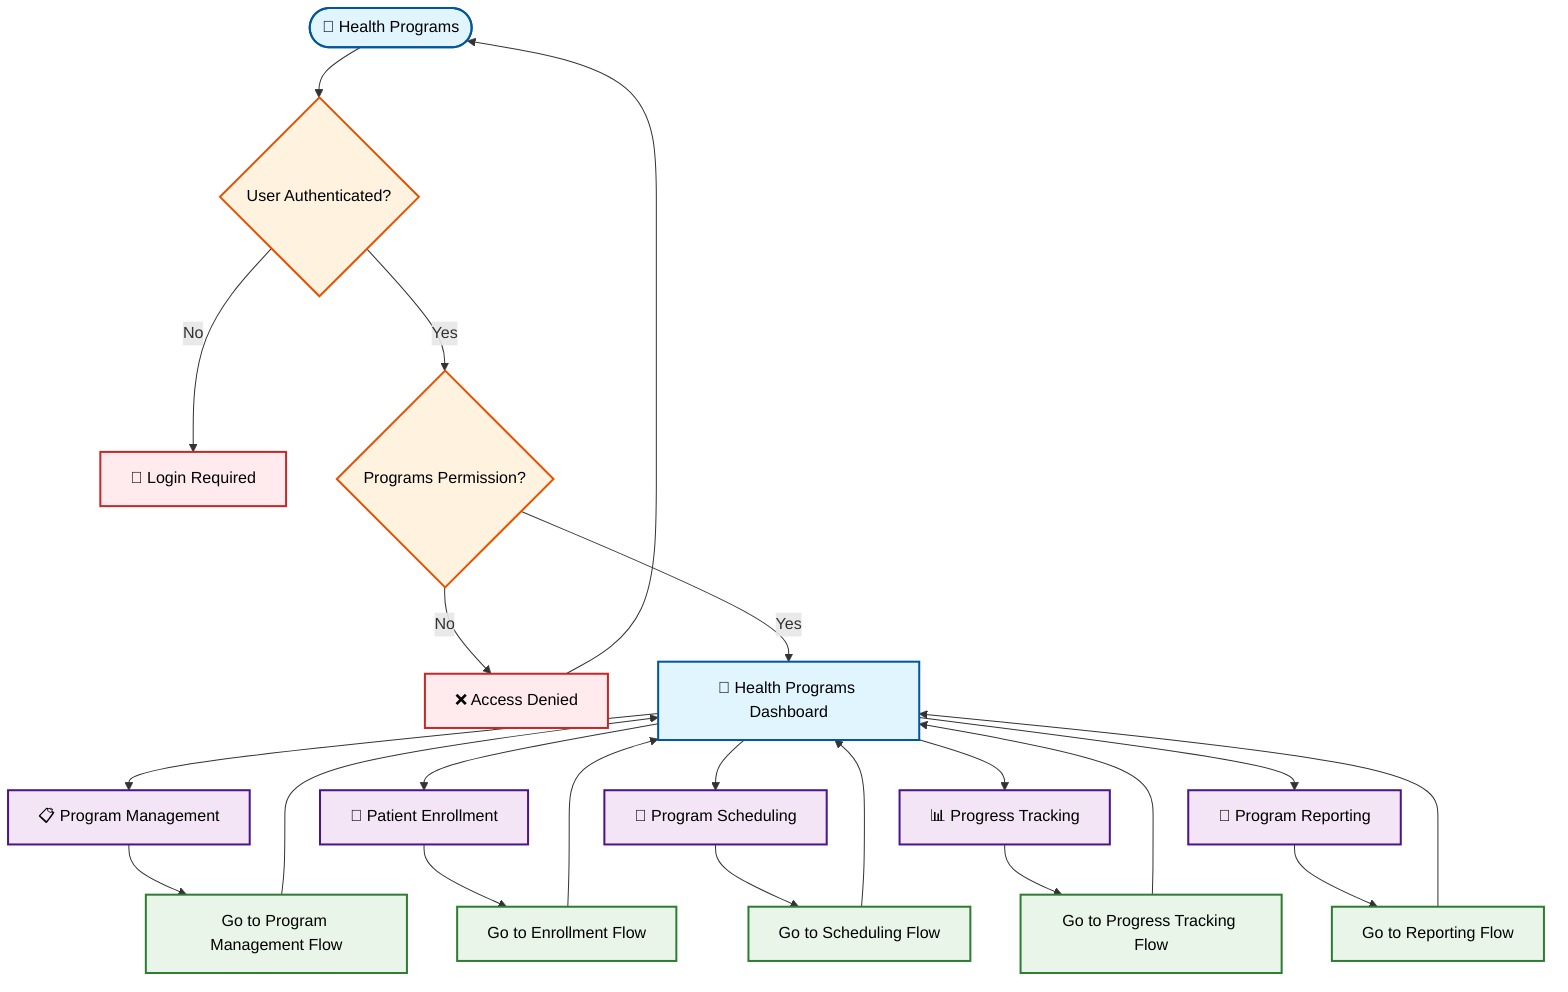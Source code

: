 flowchart TD
    %% Health Programs Dashboard - Main Entry Point
    
    Start([🏥 Health Programs]) --> AuthCheck{User Authenticated?}
    AuthCheck -->|No| LoginRequired[🔐 Login Required]
    AuthCheck -->|Yes| PermissionCheck{Programs Permission?}
    
    PermissionCheck -->|No| AccessDenied[❌ Access Denied]
    PermissionCheck -->|Yes| ProgramsDashboard[🏥 Health Programs Dashboard]
    
    %% Main Program Categories
    ProgramsDashboard --> ProgramManagement[📋 Program Management]
    ProgramsDashboard --> PatientEnrollment[👥 Patient Enrollment]
    ProgramsDashboard --> ProgramScheduling[📅 Program Scheduling]
    ProgramsDashboard --> ProgressTracking[📊 Progress Tracking]
    ProgramsDashboard --> ProgramReporting[📄 Program Reporting]
    
    %% Navigate to specific modules
    ProgramManagement --> ProgramMgmtFlow[Go to Program Management Flow]
    PatientEnrollment --> EnrollmentFlow[Go to Enrollment Flow]
    ProgramScheduling --> SchedulingFlow[Go to Scheduling Flow]
    ProgressTracking --> TrackingFlow[Go to Progress Tracking Flow]
    ProgramReporting --> ReportingFlow[Go to Reporting Flow]
    
    %% Return paths
    ProgramMgmtFlow --> ProgramsDashboard
    EnrollmentFlow --> ProgramsDashboard
    SchedulingFlow --> ProgramsDashboard
    TrackingFlow --> ProgramsDashboard
    ReportingFlow --> ProgramsDashboard
    AccessDenied --> Start
    
    %% Styling
    classDef startEnd fill:#e1f5fe,stroke:#01579b,stroke-width:2px,color:#000
    classDef process fill:#f3e5f5,stroke:#4a148c,stroke-width:2px,color:#000
    classDef decision fill:#fff3e0,stroke:#e65100,stroke-width:2px,color:#000
    classDef error fill:#ffebee,stroke:#c62828,stroke-width:2px,color:#000
    classDef navigation fill:#e8f5e8,stroke:#2e7d32,stroke-width:2px,color:#000
    
    class Start,ProgramsDashboard startEnd
    class ProgramManagement,PatientEnrollment,ProgramScheduling,ProgressTracking,ProgramReporting process
    class AuthCheck,PermissionCheck decision
    class LoginRequired,AccessDenied error
    class ProgramMgmtFlow,EnrollmentFlow,SchedulingFlow,TrackingFlow,ReportingFlow navigation